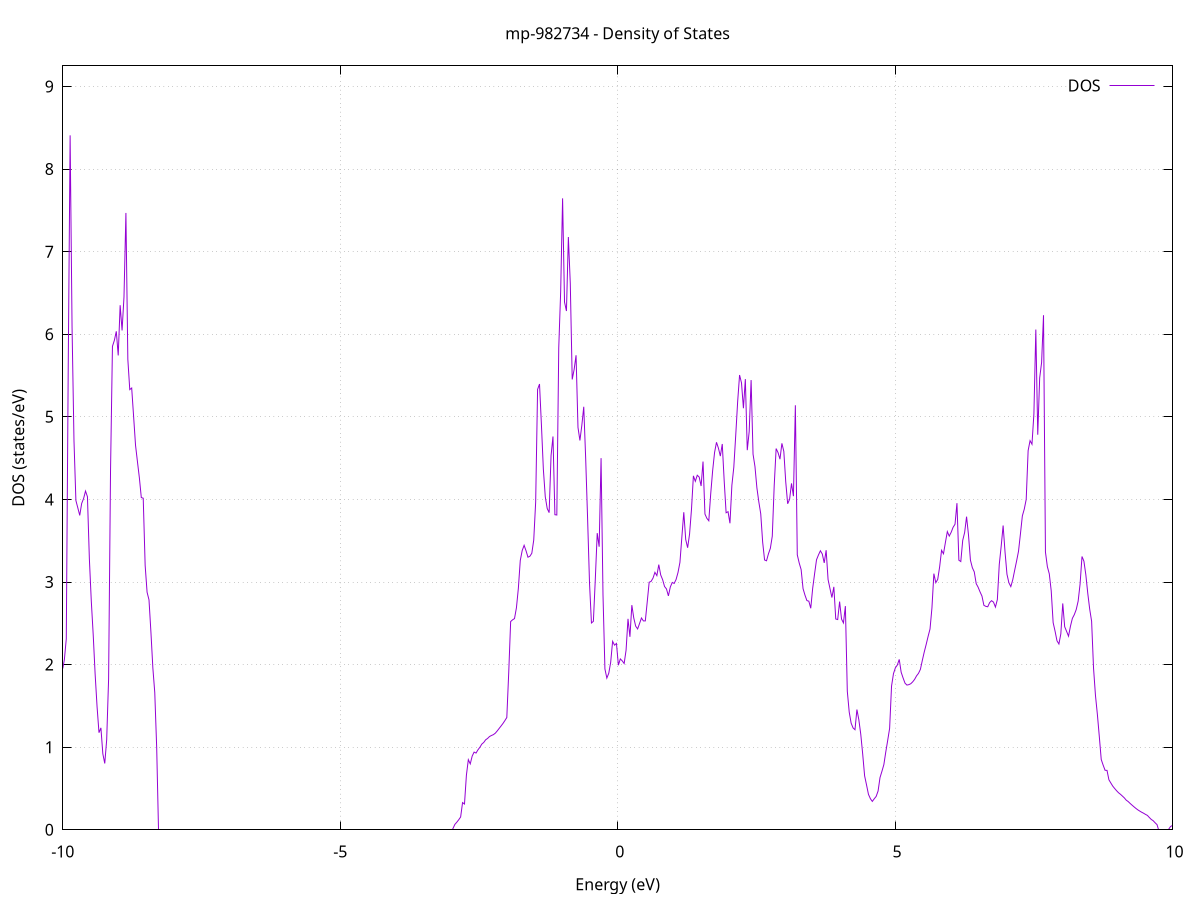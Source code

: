 set title 'mp-982734 - Density of States'
set xlabel 'Energy (eV)'
set ylabel 'DOS (states/eV)'
set grid
set xrange [-10:10]
set yrange [0:9.250]
set xzeroaxis lt -1
set terminal png size 800,600
set output 'mp-982734_dos_gnuplot.png'
plot '-' using 1:2 with lines title 'DOS'
-38.089500 0.000000
-38.054800 0.000000
-38.020100 0.000000
-37.985500 0.000000
-37.950800 0.000000
-37.916100 0.000000
-37.881500 0.000000
-37.846800 0.000000
-37.812100 0.000000
-37.777500 0.000000
-37.742800 0.000000
-37.708100 0.000000
-37.673400 0.000000
-37.638800 0.000000
-37.604100 0.000000
-37.569400 0.000000
-37.534800 0.000000
-37.500100 0.000000
-37.465400 0.000000
-37.430700 0.000000
-37.396100 0.000000
-37.361400 0.000000
-37.326700 0.000000
-37.292100 0.000000
-37.257400 0.000000
-37.222700 0.000000
-37.188100 0.000000
-37.153400 0.000000
-37.118700 0.000000
-37.084000 0.000000
-37.049400 0.000000
-37.014700 0.000000
-36.980000 0.000000
-36.945400 0.000000
-36.910700 0.000000
-36.876000 0.000000
-36.841400 0.000000
-36.806700 0.000000
-36.772000 0.000000
-36.737300 0.000000
-36.702700 0.000000
-36.668000 0.000000
-36.633300 0.000000
-36.598700 0.000000
-36.564000 0.000000
-36.529300 0.000000
-36.494600 0.000000
-36.460000 0.000000
-36.425300 0.000000
-36.390600 0.000000
-36.356000 0.000000
-36.321300 0.000000
-36.286600 0.000000
-36.252000 0.000000
-36.217300 0.000000
-36.182600 0.000000
-36.147900 0.000000
-36.113300 0.000000
-36.078600 0.000000
-36.043900 0.000000
-36.009300 0.000000
-35.974600 0.000000
-35.939900 0.000000
-35.905300 0.000000
-35.870600 0.000000
-35.835900 0.000000
-35.801200 0.000000
-35.766600 0.000000
-35.731900 0.000000
-35.697200 0.000000
-35.662600 0.000000
-35.627900 0.000000
-35.593200 0.000000
-35.558500 0.000000
-35.523900 0.000000
-35.489200 0.000000
-35.454500 0.000000
-35.419900 0.000000
-35.385200 0.000000
-35.350500 0.000000
-35.315900 0.000000
-35.281200 0.000000
-35.246500 0.000000
-35.211800 0.000000
-35.177200 0.000000
-35.142500 0.000000
-35.107800 0.000000
-35.073200 0.000000
-35.038500 0.000000
-35.003800 0.000000
-34.969200 0.000000
-34.934500 13.521700
-34.899800 10.498600
-34.865100 7.254100
-34.830500 6.316700
-34.795800 5.482500
-34.761100 5.482400
-34.726500 4.991500
-34.691800 4.991400
-34.657100 4.991300
-34.622400 5.345900
-34.587800 5.345800
-34.553100 5.667400
-34.518400 29.977500
-34.483800 55.284000
-34.449100 195.930200
-34.414400 42.137200
-34.379800 0.000000
-34.345100 0.000000
-34.310400 0.000000
-34.275700 0.000000
-34.241100 0.000000
-34.206400 0.000000
-34.171700 0.000000
-34.137100 0.000000
-34.102400 0.000000
-34.067700 0.000000
-34.033000 0.000000
-33.998400 0.000000
-33.963700 0.000000
-33.929000 0.000000
-33.894400 0.000000
-33.859700 0.000000
-33.825000 0.000000
-33.790400 0.000000
-33.755700 0.000000
-33.721000 0.000000
-33.686300 0.000000
-33.651700 0.000000
-33.617000 0.000000
-33.582300 0.000000
-33.547700 0.000000
-33.513000 0.000000
-33.478300 0.000000
-33.443700 0.000000
-33.409000 0.000000
-33.374300 0.000000
-33.339600 0.000000
-33.305000 0.000000
-33.270300 0.000000
-33.235600 0.000000
-33.201000 0.000000
-33.166300 0.000000
-33.131600 0.000000
-33.096900 0.000000
-33.062300 0.000000
-33.027600 0.000000
-32.992900 0.000000
-32.958300 0.000000
-32.923600 0.000000
-32.888900 0.000000
-32.854300 0.000000
-32.819600 0.000000
-32.784900 0.000000
-32.750200 0.000000
-32.715600 0.000000
-32.680900 0.000000
-32.646200 0.000000
-32.611600 0.000000
-32.576900 0.000000
-32.542200 0.000000
-32.507600 0.000000
-32.472900 0.000000
-32.438200 0.000000
-32.403500 0.000000
-32.368900 0.000000
-32.334200 0.000000
-32.299500 0.000000
-32.264900 0.000000
-32.230200 0.000000
-32.195500 0.000000
-32.160800 0.000000
-32.126200 0.000000
-32.091500 0.000000
-32.056800 0.000000
-32.022200 0.000000
-31.987500 0.000000
-31.952800 0.000000
-31.918200 0.000000
-31.883500 0.000000
-31.848800 0.000000
-31.814100 0.000000
-31.779500 0.000000
-31.744800 0.000000
-31.710100 0.000000
-31.675500 0.000000
-31.640800 0.000000
-31.606100 0.000000
-31.571500 0.000000
-31.536800 0.000000
-31.502100 0.000000
-31.467400 0.000000
-31.432800 0.000000
-31.398100 0.000000
-31.363400 0.000000
-31.328800 0.000000
-31.294100 0.000000
-31.259400 0.000000
-31.224700 0.000000
-31.190100 0.000000
-31.155400 0.000000
-31.120700 0.000000
-31.086100 0.000000
-31.051400 0.000000
-31.016700 0.000000
-30.982100 0.000000
-30.947400 0.000000
-30.912700 0.000000
-30.878000 0.000000
-30.843400 0.000000
-30.808700 0.000000
-30.774000 0.000000
-30.739400 0.000000
-30.704700 0.000000
-30.670000 0.000000
-30.635300 0.000000
-30.600700 0.000000
-30.566000 0.000000
-30.531300 0.000000
-30.496700 0.000000
-30.462000 0.000000
-30.427300 0.000000
-30.392700 0.000000
-30.358000 0.000000
-30.323300 0.000000
-30.288600 0.000000
-30.254000 0.000000
-30.219300 0.000000
-30.184600 0.000000
-30.150000 0.000000
-30.115300 0.000000
-30.080600 0.000000
-30.046000 0.000000
-30.011300 0.000000
-29.976600 0.000000
-29.941900 0.000000
-29.907300 0.000000
-29.872600 0.000000
-29.837900 0.000000
-29.803300 0.000000
-29.768600 0.000000
-29.733900 0.000000
-29.699200 0.000000
-29.664600 0.000000
-29.629900 0.000000
-29.595200 0.000000
-29.560600 0.000000
-29.525900 0.000000
-29.491200 0.000000
-29.456600 0.000000
-29.421900 0.000000
-29.387200 0.000000
-29.352500 0.000000
-29.317900 0.000000
-29.283200 0.000000
-29.248500 0.000000
-29.213900 0.000000
-29.179200 0.000000
-29.144500 0.000000
-29.109900 0.000000
-29.075200 0.000000
-29.040500 0.000000
-29.005800 0.000000
-28.971200 0.000000
-28.936500 0.000000
-28.901800 0.000000
-28.867200 0.000000
-28.832500 0.000000
-28.797800 0.000000
-28.763100 0.000000
-28.728500 0.000000
-28.693800 0.000000
-28.659100 0.000000
-28.624500 0.000000
-28.589800 0.000000
-28.555100 0.000000
-28.520500 0.000000
-28.485800 0.000000
-28.451100 0.000000
-28.416400 0.000000
-28.381800 0.000000
-28.347100 0.000000
-28.312400 0.000000
-28.277800 0.000000
-28.243100 0.000000
-28.208400 0.000000
-28.173800 0.000000
-28.139100 0.000000
-28.104400 0.000000
-28.069700 0.000000
-28.035100 0.000000
-28.000400 0.000000
-27.965700 0.000000
-27.931100 0.000000
-27.896400 0.000000
-27.861700 0.000000
-27.827000 0.000000
-27.792400 0.000000
-27.757700 0.000000
-27.723000 0.000000
-27.688400 0.000000
-27.653700 0.000000
-27.619000 0.000000
-27.584400 0.000000
-27.549700 0.000000
-27.515000 0.000000
-27.480300 0.000000
-27.445700 0.000000
-27.411000 0.000000
-27.376300 0.000000
-27.341700 0.000000
-27.307000 0.000000
-27.272300 0.000000
-27.237600 0.000000
-27.203000 0.000000
-27.168300 0.000000
-27.133600 0.000000
-27.099000 0.000000
-27.064300 0.000000
-27.029600 0.000000
-26.995000 0.000000
-26.960300 0.000000
-26.925600 0.000000
-26.890900 0.000000
-26.856300 0.000000
-26.821600 0.000000
-26.786900 0.000000
-26.752300 0.000000
-26.717600 0.000000
-26.682900 0.000000
-26.648300 0.000000
-26.613600 0.000000
-26.578900 0.000000
-26.544200 0.000000
-26.509600 0.000000
-26.474900 0.000000
-26.440200 0.000000
-26.405600 0.000000
-26.370900 0.000000
-26.336200 0.000000
-26.301500 0.000000
-26.266900 0.000000
-26.232200 0.000000
-26.197500 0.000000
-26.162900 0.000000
-26.128200 0.000000
-26.093500 0.000000
-26.058900 0.000000
-26.024200 0.000000
-25.989500 0.000000
-25.954800 0.000000
-25.920200 0.000000
-25.885500 0.000000
-25.850800 0.000000
-25.816200 0.000000
-25.781500 0.000000
-25.746800 0.000000
-25.712200 0.000000
-25.677500 0.000000
-25.642800 0.000000
-25.608100 0.000000
-25.573500 0.000000
-25.538800 0.000000
-25.504100 0.000000
-25.469500 0.000000
-25.434800 0.000000
-25.400100 0.000000
-25.365400 0.000000
-25.330800 0.000000
-25.296100 0.000000
-25.261400 0.000000
-25.226800 0.000000
-25.192100 0.000000
-25.157400 0.000000
-25.122800 0.000000
-25.088100 0.000000
-25.053400 0.000000
-25.018700 0.000000
-24.984100 0.000000
-24.949400 0.000000
-24.914700 0.000000
-24.880100 0.000000
-24.845400 0.000000
-24.810700 0.000000
-24.776100 0.000000
-24.741400 0.000000
-24.706700 0.000000
-24.672000 0.000000
-24.637400 0.000000
-24.602700 0.000000
-24.568000 0.000000
-24.533400 0.000000
-24.498700 0.000000
-24.464000 0.000000
-24.429300 0.000000
-24.394700 0.000000
-24.360000 0.000000
-24.325300 0.000000
-24.290700 0.000000
-24.256000 0.000000
-24.221300 0.000000
-24.186700 0.000000
-24.152000 0.000000
-24.117300 0.000000
-24.082600 0.000000
-24.048000 0.000000
-24.013300 0.000000
-23.978600 0.000000
-23.944000 0.000000
-23.909300 0.000000
-23.874600 0.000000
-23.839900 0.000000
-23.805300 0.000000
-23.770600 0.000000
-23.735900 0.000000
-23.701300 0.000000
-23.666600 0.000000
-23.631900 0.000000
-23.597300 0.000000
-23.562600 0.000000
-23.527900 0.000000
-23.493200 0.000000
-23.458600 0.000000
-23.423900 0.000000
-23.389200 0.000000
-23.354600 0.000000
-23.319900 0.000000
-23.285200 0.000000
-23.250600 0.000000
-23.215900 0.000000
-23.181200 0.000000
-23.146500 0.000000
-23.111900 0.000000
-23.077200 0.000000
-23.042500 0.000000
-23.007900 0.000000
-22.973200 0.000000
-22.938500 0.000000
-22.903800 0.000000
-22.869200 0.000000
-22.834500 0.000000
-22.799800 0.000000
-22.765200 0.000000
-22.730500 0.000000
-22.695800 0.000000
-22.661200 0.000000
-22.626500 0.000000
-22.591800 0.000000
-22.557100 0.000000
-22.522500 0.000000
-22.487800 0.000000
-22.453100 0.000000
-22.418500 0.000000
-22.383800 0.000000
-22.349100 0.000000
-22.314500 0.000000
-22.279800 0.000000
-22.245100 0.000000
-22.210400 0.000000
-22.175800 0.000000
-22.141100 0.000000
-22.106400 0.000000
-22.071800 0.000000
-22.037100 0.000000
-22.002400 0.000000
-21.967700 0.000000
-21.933100 0.000000
-21.898400 0.000000
-21.863700 0.000000
-21.829100 0.000000
-21.794400 0.000000
-21.759700 0.000000
-21.725100 0.000000
-21.690400 0.000000
-21.655700 0.000000
-21.621000 0.000000
-21.586400 0.000000
-21.551700 0.000000
-21.517000 0.000000
-21.482400 0.000000
-21.447700 0.000000
-21.413000 0.000000
-21.378400 0.000000
-21.343700 0.000000
-21.309000 0.000000
-21.274300 0.000000
-21.239700 0.000000
-21.205000 0.000000
-21.170300 0.000000
-21.135700 0.000000
-21.101000 0.000000
-21.066300 0.000000
-21.031600 0.000000
-20.997000 0.000000
-20.962300 0.000000
-20.927600 0.000000
-20.893000 0.000000
-20.858300 0.000000
-20.823600 0.000000
-20.789000 0.000000
-20.754300 0.000000
-20.719600 0.000000
-20.684900 0.000000
-20.650300 0.000000
-20.615600 0.000000
-20.580900 0.000000
-20.546300 0.000000
-20.511600 0.000000
-20.476900 0.000000
-20.442200 0.000000
-20.407600 0.000000
-20.372900 0.000000
-20.338200 0.000000
-20.303600 0.000000
-20.268900 0.000000
-20.234200 0.000000
-20.199600 0.000000
-20.164900 0.000000
-20.130200 0.000000
-20.095500 0.000000
-20.060900 0.000000
-20.026200 0.000000
-19.991500 0.000000
-19.956900 0.000000
-19.922200 0.000000
-19.887500 0.000000
-19.852900 0.000000
-19.818200 0.000000
-19.783500 0.000000
-19.748800 0.000000
-19.714200 0.000000
-19.679500 0.000000
-19.644800 0.000000
-19.610200 0.000000
-19.575500 0.000000
-19.540800 0.000000
-19.506100 0.000000
-19.471500 0.000000
-19.436800 0.000000
-19.402100 0.000000
-19.367500 0.000000
-19.332800 0.000000
-19.298100 0.000000
-19.263500 0.000000
-19.228800 0.000000
-19.194100 0.000000
-19.159400 0.000000
-19.124800 0.000000
-19.090100 0.000000
-19.055400 0.000000
-19.020800 0.000000
-18.986100 0.000000
-18.951400 0.000000
-18.916800 0.000000
-18.882100 0.000000
-18.847400 0.000000
-18.812700 0.000000
-18.778100 0.000000
-18.743400 0.000000
-18.708700 0.000000
-18.674100 0.000000
-18.639400 0.000000
-18.604700 0.000000
-18.570000 0.000000
-18.535400 0.000000
-18.500700 0.000000
-18.466000 0.000000
-18.431400 0.000000
-18.396700 0.000000
-18.362000 0.000000
-18.327400 0.000000
-18.292700 0.000000
-18.258000 0.000000
-18.223300 0.000000
-18.188700 0.000000
-18.154000 0.000000
-18.119300 0.000000
-18.084700 0.000000
-18.050000 0.000000
-18.015300 0.000000
-17.980700 0.000000
-17.946000 0.000000
-17.911300 0.000000
-17.876600 0.000000
-17.842000 0.000000
-17.807300 0.000000
-17.772600 0.000000
-17.738000 0.000000
-17.703300 0.000000
-17.668600 0.000000
-17.633900 0.000000
-17.599300 0.000000
-17.564600 0.000000
-17.529900 0.000000
-17.495300 0.000000
-17.460600 0.000000
-17.425900 0.000000
-17.391300 0.000000
-17.356600 0.000000
-17.321900 0.000000
-17.287200 0.000000
-17.252600 0.000000
-17.217900 0.000000
-17.183200 0.000000
-17.148600 0.000000
-17.113900 0.000000
-17.079200 0.000000
-17.044600 0.000000
-17.009900 0.000000
-16.975200 0.000000
-16.940500 0.000000
-16.905900 0.000000
-16.871200 0.000000
-16.836500 0.000000
-16.801900 0.000000
-16.767200 0.000000
-16.732500 0.000000
-16.697800 0.000000
-16.663200 0.000000
-16.628500 0.000000
-16.593800 0.000000
-16.559200 0.000000
-16.524500 0.000000
-16.489800 0.000000
-16.455200 0.000000
-16.420500 0.000000
-16.385800 0.000000
-16.351100 0.000000
-16.316500 0.000000
-16.281800 0.000000
-16.247100 0.000000
-16.212500 0.000000
-16.177800 0.000000
-16.143100 0.000000
-16.108400 0.000000
-16.073800 0.000000
-16.039100 0.000000
-16.004400 0.000000
-15.969800 0.000000
-15.935100 0.000000
-15.900400 0.000000
-15.865800 0.000000
-15.831100 0.000000
-15.796400 0.000000
-15.761700 0.000000
-15.727100 0.000000
-15.692400 0.000000
-15.657700 0.000000
-15.623100 0.000000
-15.588400 0.000000
-15.553700 0.000000
-15.519100 0.000000
-15.484400 0.000000
-15.449700 0.000000
-15.415000 0.000000
-15.380400 0.000000
-15.345700 0.000000
-15.311000 0.000000
-15.276400 0.000000
-15.241700 0.000000
-15.207000 0.000000
-15.172300 0.000000
-15.137700 0.000000
-15.103000 0.000000
-15.068300 0.000000
-15.033700 0.000000
-14.999000 0.000000
-14.964300 0.000000
-14.929700 0.000000
-14.895000 0.000000
-14.860300 0.000000
-14.825600 0.000000
-14.791000 0.000000
-14.756300 0.000000
-14.721600 0.000000
-14.687000 0.000000
-14.652300 0.000000
-14.617600 0.000000
-14.583000 0.000000
-14.548300 0.000000
-14.513600 0.000000
-14.478900 0.000000
-14.444300 0.000000
-14.409600 0.000000
-14.374900 0.000000
-14.340300 0.000000
-14.305600 0.000000
-14.270900 0.000000
-14.236200 0.000000
-14.201600 0.000000
-14.166900 0.000000
-14.132200 0.000000
-14.097600 0.000000
-14.062900 0.000000
-14.028200 0.000000
-13.993600 0.000000
-13.958900 0.000000
-13.924200 0.000000
-13.889500 0.000000
-13.854900 0.000000
-13.820200 0.000000
-13.785500 0.000000
-13.750900 0.000000
-13.716200 0.000000
-13.681500 0.000000
-13.646900 0.000000
-13.612200 0.000000
-13.577500 0.000000
-13.542800 0.000000
-13.508200 0.000000
-13.473500 0.000000
-13.438800 0.000000
-13.404200 0.000000
-13.369500 0.000000
-13.334800 0.000000
-13.300100 0.000000
-13.265500 0.000000
-13.230800 0.000000
-13.196100 0.000000
-13.161500 0.000000
-13.126800 0.000000
-13.092100 0.000000
-13.057500 0.000000
-13.022800 0.000000
-12.988100 0.000000
-12.953400 0.000000
-12.918800 0.000000
-12.884100 0.000000
-12.849400 0.000000
-12.814800 0.000000
-12.780100 0.000000
-12.745400 0.000000
-12.710700 0.000000
-12.676100 0.000000
-12.641400 0.000000
-12.606700 0.000000
-12.572100 0.000000
-12.537400 0.000000
-12.502700 0.000000
-12.468100 0.000000
-12.433400 0.000000
-12.398700 0.000000
-12.364000 0.000000
-12.329400 0.000000
-12.294700 0.000000
-12.260000 0.000000
-12.225400 0.000000
-12.190700 0.000000
-12.156000 0.000000
-12.121400 0.000000
-12.086700 0.000000
-12.052000 0.000000
-12.017300 0.000000
-11.982700 0.000000
-11.948000 0.000000
-11.913300 0.000000
-11.878700 0.000000
-11.844000 0.000000
-11.809300 0.000000
-11.774600 0.000000
-11.740000 0.000000
-11.705300 0.000000
-11.670600 0.000000
-11.636000 0.000000
-11.601300 0.000000
-11.566600 0.000000
-11.532000 0.000000
-11.497300 0.000000
-11.462600 0.104700
-11.427900 0.165600
-11.393300 0.237200
-11.358600 0.260300
-11.323900 0.286200
-11.289300 0.317200
-11.254600 0.350400
-11.219900 0.391900
-11.185300 0.414300
-11.150600 0.446100
-11.115900 0.479200
-11.081200 0.508500
-11.046600 0.539600
-11.011900 0.576100
-10.977200 0.617800
-10.942600 0.653600
-10.907900 0.688100
-10.873200 0.721000
-10.838500 0.774600
-10.803900 0.821700
-10.769200 0.875500
-10.734500 0.947300
-10.699900 1.023400
-10.665200 2.795100
-10.630500 1.238700
-10.595900 1.182000
-10.561200 1.290200
-10.526500 1.204200
-10.491800 1.207000
-10.457200 1.280000
-10.422500 1.350700
-10.387800 1.463700
-10.353200 1.579800
-10.318500 1.548000
-10.283800 1.539900
-10.249200 1.556100
-10.214500 1.554100
-10.179800 1.589900
-10.145100 1.627600
-10.110500 1.683800
-10.075800 1.762400
-10.041100 1.828800
-10.006500 1.928500
-9.971800 2.058700
-9.937100 2.311600
-9.902400 5.561300
-9.867800 8.409200
-9.833100 6.089600
-9.798400 4.713400
-9.763800 3.987000
-9.729100 3.897900
-9.694400 3.806600
-9.659800 3.951200
-9.625100 4.010700
-9.590400 4.101500
-9.555700 4.033000
-9.521100 3.283200
-9.486400 2.770400
-9.451700 2.359400
-9.417100 1.885000
-9.382400 1.490800
-9.347700 1.175600
-9.313000 1.234000
-9.278400 0.920300
-9.243700 0.803100
-9.209000 1.089100
-9.174400 1.827000
-9.139700 4.344800
-9.105000 5.853900
-9.070400 5.926700
-9.035700 6.035800
-9.001000 5.743600
-8.966300 6.351900
-8.931700 6.046700
-8.897000 6.452000
-8.862300 7.469400
-8.827700 5.696100
-8.793000 5.329900
-8.758300 5.349400
-8.723700 5.005000
-8.689000 4.655700
-8.654300 4.456300
-8.619600 4.260800
-8.585000 4.022900
-8.550300 4.014900
-8.515600 3.201600
-8.481000 2.876700
-8.446300 2.784000
-8.411600 2.392200
-8.376900 1.959600
-8.342300 1.660500
-8.307600 0.990600
-8.272900 0.000000
-8.238300 0.000000
-8.203600 0.000000
-8.168900 0.000000
-8.134300 0.000000
-8.099600 0.000000
-8.064900 0.000000
-8.030200 0.000000
-7.995600 0.000000
-7.960900 0.000000
-7.926200 0.000000
-7.891600 0.000000
-7.856900 0.000000
-7.822200 0.000000
-7.787600 0.000000
-7.752900 0.000000
-7.718200 0.000000
-7.683500 0.000000
-7.648900 0.000000
-7.614200 0.000000
-7.579500 0.000000
-7.544900 0.000000
-7.510200 0.000000
-7.475500 0.000000
-7.440800 0.000000
-7.406200 0.000000
-7.371500 0.000000
-7.336800 0.000000
-7.302200 0.000000
-7.267500 0.000000
-7.232800 0.000000
-7.198200 0.000000
-7.163500 0.000000
-7.128800 0.000000
-7.094100 0.000000
-7.059500 0.000000
-7.024800 0.000000
-6.990100 0.000000
-6.955500 0.000000
-6.920800 0.000000
-6.886100 0.000000
-6.851500 0.000000
-6.816800 0.000000
-6.782100 0.000000
-6.747400 0.000000
-6.712800 0.000000
-6.678100 0.000000
-6.643400 0.000000
-6.608800 0.000000
-6.574100 0.000000
-6.539400 0.000000
-6.504700 0.000000
-6.470100 0.000000
-6.435400 0.000000
-6.400700 0.000000
-6.366100 0.000000
-6.331400 0.000000
-6.296700 0.000000
-6.262100 0.000000
-6.227400 0.000000
-6.192700 0.000000
-6.158000 0.000000
-6.123400 0.000000
-6.088700 0.000000
-6.054000 0.000000
-6.019400 0.000000
-5.984700 0.000000
-5.950000 0.000000
-5.915300 0.000000
-5.880700 0.000000
-5.846000 0.000000
-5.811300 0.000000
-5.776700 0.000000
-5.742000 0.000000
-5.707300 0.000000
-5.672700 0.000000
-5.638000 0.000000
-5.603300 0.000000
-5.568600 0.000000
-5.534000 0.000000
-5.499300 0.000000
-5.464600 0.000000
-5.430000 0.000000
-5.395300 0.000000
-5.360600 0.000000
-5.326000 0.000000
-5.291300 0.000000
-5.256600 0.000000
-5.221900 0.000000
-5.187300 0.000000
-5.152600 0.000000
-5.117900 0.000000
-5.083300 0.000000
-5.048600 0.000000
-5.013900 0.000000
-4.979200 0.000000
-4.944600 0.000000
-4.909900 0.000000
-4.875200 0.000000
-4.840600 0.000000
-4.805900 0.000000
-4.771200 0.000000
-4.736600 0.000000
-4.701900 0.000000
-4.667200 0.000000
-4.632500 0.000000
-4.597900 0.000000
-4.563200 0.000000
-4.528500 0.000000
-4.493900 0.000000
-4.459200 0.000000
-4.424500 0.000000
-4.389900 0.000000
-4.355200 0.000000
-4.320500 0.000000
-4.285800 0.000000
-4.251200 0.000000
-4.216500 0.000000
-4.181800 0.000000
-4.147200 0.000000
-4.112500 0.000000
-4.077800 0.000000
-4.043100 0.000000
-4.008500 0.000000
-3.973800 0.000000
-3.939100 0.000000
-3.904500 0.000000
-3.869800 0.000000
-3.835100 0.000000
-3.800500 0.000000
-3.765800 0.000000
-3.731100 0.000000
-3.696400 0.000000
-3.661800 0.000000
-3.627100 0.000000
-3.592400 0.000000
-3.557800 0.000000
-3.523100 0.000000
-3.488400 0.000000
-3.453800 0.000000
-3.419100 0.000000
-3.384400 0.000000
-3.349700 0.000000
-3.315100 0.000000
-3.280400 0.000000
-3.245700 0.000000
-3.211100 0.000000
-3.176400 0.000000
-3.141700 0.000000
-3.107000 0.000000
-3.072400 0.000000
-3.037700 0.000000
-3.003000 0.000000
-2.968400 0.000000
-2.933700 0.065000
-2.899000 0.091300
-2.864400 0.121300
-2.829700 0.155100
-2.795000 0.329400
-2.760300 0.311800
-2.725700 0.661600
-2.691000 0.848600
-2.656300 0.797900
-2.621700 0.892100
-2.587000 0.940700
-2.552300 0.929000
-2.517600 0.968100
-2.483000 0.999000
-2.448300 1.037300
-2.413600 1.057500
-2.379000 1.089500
-2.344300 1.105900
-2.309600 1.129100
-2.275000 1.141500
-2.240300 1.151700
-2.205600 1.169100
-2.170900 1.196400
-2.136300 1.226500
-2.101600 1.256400
-2.066900 1.287300
-2.032300 1.322200
-1.997600 1.359600
-1.962900 1.905900
-1.928300 2.521500
-1.893600 2.542300
-1.858900 2.557100
-1.824200 2.688200
-1.789600 2.922600
-1.754900 3.260600
-1.720200 3.381300
-1.685600 3.444500
-1.650900 3.378300
-1.616200 3.300400
-1.581500 3.312400
-1.546900 3.348100
-1.512200 3.508900
-1.477500 3.968200
-1.442900 5.332800
-1.408200 5.397400
-1.373500 4.900700
-1.338900 4.365600
-1.304200 4.031200
-1.269500 3.890300
-1.234800 3.840000
-1.200200 4.530200
-1.165500 4.762400
-1.130800 3.815100
-1.096200 3.811600
-1.061500 5.836900
-1.026800 6.518100
-0.992200 7.646100
-0.957500 6.389900
-0.922800 6.281700
-0.888100 7.177800
-0.853500 6.616900
-0.818800 5.453000
-0.784100 5.573700
-0.749500 5.745800
-0.714800 4.872500
-0.680100 4.714200
-0.645400 4.896900
-0.610800 5.121900
-0.576100 4.495300
-0.541400 3.763700
-0.506800 2.984500
-0.472100 2.504200
-0.437400 2.523700
-0.402800 3.031900
-0.368100 3.592100
-0.333400 3.427600
-0.298700 4.500400
-0.264100 2.847600
-0.229400 1.947600
-0.194700 1.836700
-0.160100 1.895200
-0.125400 2.028500
-0.090700 2.281900
-0.056100 2.235700
-0.021400 2.256300
0.013300 1.992700
0.048000 2.068900
0.082600 2.045400
0.117300 2.013200
0.152000 2.174700
0.186600 2.554000
0.221300 2.336300
0.256000 2.720100
0.290700 2.563800
0.325300 2.465300
0.360000 2.432100
0.394700 2.497600
0.429300 2.564500
0.464000 2.528900
0.498700 2.529200
0.533300 2.760200
0.568000 2.997300
0.602700 3.007700
0.637400 3.047500
0.672000 3.117500
0.706700 3.077800
0.741400 3.210400
0.776000 3.085800
0.810700 3.028500
0.845400 2.945700
0.880100 2.916200
0.914700 2.831900
0.949400 2.940100
0.984100 2.995100
1.018700 2.982700
1.053400 3.031200
1.088100 3.116100
1.122700 3.238000
1.157400 3.544100
1.192100 3.845300
1.226800 3.514600
1.261400 3.415200
1.296100 3.579900
1.330800 3.879900
1.365400 4.285600
1.400100 4.219600
1.434800 4.292900
1.469400 4.271000
1.504100 4.162500
1.538800 4.458400
1.573500 3.823200
1.608100 3.771100
1.642800 3.741700
1.677500 4.069600
1.712100 4.347800
1.746800 4.568900
1.781500 4.691900
1.816200 4.621300
1.850800 4.524800
1.885500 4.671300
1.920200 4.225800
1.954800 3.838400
1.989500 3.851800
2.024200 3.711400
2.058800 4.171000
2.093500 4.389300
2.128200 4.776800
2.162900 5.183100
2.197500 5.506600
2.232200 5.410900
2.266900 5.104600
2.301500 5.457200
2.336200 4.596500
2.370900 4.822400
2.405500 5.445700
2.440200 4.548400
2.474900 4.398100
2.509600 4.140500
2.544200 3.971200
2.578900 3.826300
2.613600 3.482300
2.648200 3.266900
2.682900 3.257200
2.717600 3.341100
2.752300 3.408600
2.786900 3.555100
2.821600 4.166000
2.856300 4.615900
2.890900 4.567100
2.925600 4.487500
2.960300 4.679300
2.994900 4.581400
3.029600 4.212700
3.064300 3.947600
3.099000 4.001900
3.133600 4.194500
3.168300 4.039800
3.203000 5.140300
3.237600 3.329300
3.272300 3.230200
3.307000 3.150700
3.341600 2.919900
3.376300 2.841000
3.411000 2.775500
3.445700 2.767900
3.480300 2.682300
3.515000 2.923900
3.549700 3.100800
3.584300 3.269600
3.619000 3.327500
3.653700 3.378200
3.688400 3.338900
3.723000 3.231500
3.757700 3.385200
3.792400 3.030500
3.827000 2.920100
3.861700 2.812200
3.896400 2.941300
3.931000 2.552500
3.965700 2.545400
4.000400 2.763000
4.035100 2.551400
4.069700 2.504800
4.104400 2.708600
4.139100 1.677300
4.173700 1.424600
4.208400 1.290600
4.243100 1.233200
4.277700 1.211800
4.312400 1.455800
4.347100 1.332200
4.381800 1.155900
4.416400 0.916600
4.451100 0.652800
4.485800 0.542600
4.520400 0.428800
4.555100 0.376500
4.589800 0.343500
4.624500 0.375100
4.659100 0.404100
4.693800 0.469200
4.728500 0.631700
4.763100 0.707600
4.797800 0.788900
4.832500 0.942000
4.867100 1.082800
4.901800 1.228300
4.936500 1.740600
4.971200 1.890000
5.005800 1.961700
5.040500 1.994800
5.075200 2.062800
5.109800 1.907600
5.144500 1.838300
5.179200 1.775300
5.213900 1.752200
5.248500 1.757300
5.283200 1.768600
5.317900 1.791600
5.352500 1.821600
5.387200 1.863700
5.421900 1.894000
5.456500 1.942600
5.491200 2.050900
5.525900 2.152900
5.560600 2.244300
5.595200 2.341000
5.629900 2.431200
5.664600 2.687400
5.699200 3.101500
5.733900 2.992100
5.768600 3.031700
5.803200 3.183400
5.837900 3.384100
5.872600 3.342300
5.907300 3.479800
5.941900 3.610400
5.976600 3.556300
6.011300 3.602400
6.045900 3.663100
6.080600 3.699900
6.115300 3.955000
6.150000 3.263800
6.184600 3.247900
6.219300 3.504700
6.254000 3.600100
6.288600 3.791900
6.323300 3.569400
6.358000 3.265300
6.392600 3.173500
6.427300 3.122900
6.462000 2.980400
6.496700 2.937500
6.531300 2.880800
6.566000 2.829800
6.600700 2.718100
6.635300 2.705300
6.670000 2.700400
6.704700 2.751200
6.739300 2.774200
6.774000 2.756600
6.808700 2.696500
6.843400 2.787600
6.878000 3.213100
6.912700 3.434600
6.947400 3.684000
6.982000 3.362200
7.016700 3.094000
7.051400 2.991100
7.086100 2.944700
7.120700 3.026500
7.155400 3.142000
7.190100 3.254100
7.224700 3.372600
7.259400 3.582700
7.294100 3.800900
7.328700 3.882800
7.363400 4.000400
7.398100 4.591300
7.432800 4.711800
7.467400 4.668400
7.502100 5.035200
7.536800 6.057000
7.571400 4.783800
7.606100 5.471100
7.640800 5.657500
7.675400 6.230600
7.710100 3.363200
7.744800 3.186300
7.779500 3.098600
7.814100 2.893900
7.848800 2.508500
7.883500 2.405100
7.918100 2.288200
7.952800 2.249500
7.987500 2.372200
8.022200 2.741000
8.056800 2.458800
8.091500 2.402300
8.126200 2.344300
8.160800 2.464300
8.195500 2.559900
8.230200 2.604900
8.264800 2.666700
8.299500 2.768200
8.334200 2.974700
8.368900 3.309100
8.403500 3.252000
8.438200 3.087000
8.472900 2.863100
8.507500 2.673100
8.542200 2.524500
8.576900 1.957100
8.611600 1.627100
8.646200 1.396300
8.680900 1.129300
8.715600 0.851100
8.750200 0.782500
8.784900 0.720300
8.819600 0.719200
8.854200 0.604800
8.888900 0.566200
8.923600 0.528400
8.958300 0.499300
8.992900 0.472500
9.027600 0.448100
9.062300 0.429700
9.096900 0.408300
9.131600 0.386400
9.166300 0.358600
9.200900 0.341900
9.235600 0.319500
9.270300 0.298800
9.305000 0.278500
9.339600 0.259300
9.374300 0.241600
9.409000 0.226700
9.443600 0.212600
9.478300 0.200600
9.513000 0.186400
9.547700 0.174000
9.582300 0.148800
9.617000 0.125300
9.651700 0.109900
9.686300 0.084900
9.721000 0.062500
9.755700 0.000000
9.790300 0.000000
9.825000 0.000000
9.859700 0.000000
9.894400 0.000000
9.929000 0.000000
9.963700 0.038600
9.998400 0.052500
10.033000 0.068000
10.067700 0.085100
10.102400 0.103800
10.137000 0.124000
10.171700 0.139400
10.206400 0.145500
10.241100 0.154800
10.275700 0.162800
10.310400 0.171200
10.345100 0.181400
10.379700 0.193300
10.414400 0.207300
10.449100 0.222900
10.483800 0.239900
10.518400 0.258200
10.553100 0.276200
10.587800 0.282900
10.622400 0.298200
10.657100 0.310700
10.691800 0.589100
10.726400 1.439000
10.761100 2.556500
10.795800 2.989800
10.830500 3.038500
10.865100 3.179600
10.899800 3.274400
10.934500 2.932300
10.969100 2.841200
11.003800 2.777400
11.038500 2.656500
11.073100 2.679200
11.107800 2.634300
11.142500 2.582100
11.177200 2.776500
11.211800 2.592800
11.246500 2.524500
11.281200 2.278600
11.315800 2.120200
11.350500 2.122500
11.385200 2.166400
11.419900 2.199400
11.454500 2.249900
11.489200 2.702800
11.523900 2.465200
11.558500 2.557100
11.593200 2.848300
11.627900 2.994000
11.662500 3.297700
11.697200 3.045500
11.731900 2.882400
11.766600 2.836500
11.801200 2.450200
11.835900 2.306500
11.870600 2.279400
11.905200 2.261200
11.939900 2.222800
11.974600 2.175800
12.009300 1.747000
12.043900 1.528000
12.078600 1.307900
12.113300 1.146200
12.147900 1.003400
12.182600 0.980300
12.217300 0.988700
12.251900 1.061500
12.286600 1.840800
12.321300 1.796600
12.356000 1.965900
12.390600 1.810900
12.425300 2.100000
12.460000 2.429200
12.494600 2.814000
12.529300 3.826000
12.564000 3.575100
12.598600 3.548600
12.633300 3.347200
12.668000 2.856200
12.702700 2.696900
12.737300 2.594500
12.772000 2.513200
12.806700 2.454800
12.841300 2.409500
12.876000 2.493400
12.910700 2.467700
12.945400 2.357900
12.980000 2.333800
13.014700 2.279500
13.049400 2.194400
13.084000 2.468300
13.118700 2.529600
13.153400 2.051300
13.188000 1.994700
13.222700 2.032400
13.257400 2.134100
13.292100 2.135300
13.326700 2.166300
13.361400 2.201900
13.396100 2.288800
13.430700 2.376600
13.465400 2.750700
13.500100 2.686100
13.534700 2.668900
13.569400 2.561500
13.604100 2.497900
13.638800 2.216000
13.673400 1.975400
13.708100 1.585500
13.742800 1.515000
13.777400 1.468100
13.812100 1.490700
13.846800 1.514200
13.881500 1.540300
13.916100 1.553600
13.950800 1.510500
13.985500 1.493300
14.020100 1.490800
14.054800 1.459700
14.089500 1.447700
14.124100 1.439500
14.158800 1.407900
14.193500 1.380900
14.228200 1.308600
14.262800 1.181900
14.297500 1.170000
14.332200 1.131400
14.366800 1.049500
14.401500 1.043500
14.436200 1.373700
14.470800 0.979500
14.505500 1.028300
14.540200 0.918300
14.574900 0.946300
14.609500 1.020600
14.644200 0.943100
14.678900 1.044500
14.713500 1.208700
14.748200 1.306500
14.782900 1.692300
14.817600 1.646200
14.852200 1.660100
14.886900 1.788000
14.921600 1.896000
14.956200 2.086500
14.990900 2.208300
15.025600 2.278100
15.060200 2.436100
15.094900 2.540700
15.129600 2.619600
15.164300 2.666600
15.198900 2.745100
15.233600 2.802700
15.268300 3.105300
15.302900 2.930000
15.337600 2.948300
15.372300 2.963100
15.407000 2.949800
15.441600 2.797600
15.476300 2.419900
15.511000 2.415000
15.545600 2.546000
15.580300 2.658100
15.615000 2.519500
15.649600 2.389100
15.684300 2.238500
15.719000 2.158800
15.753700 2.056700
15.788300 1.954600
15.823000 1.781300
15.857700 1.829700
15.892300 1.797600
15.927000 1.774500
15.961700 1.752100
15.996300 1.735400
16.031000 1.716400
16.065700 1.699800
16.100400 1.695500
16.135000 1.723400
16.169700 1.681900
16.204400 1.638300
16.239000 1.513400
16.273700 1.558500
16.308400 1.546500
16.343100 1.565000
16.377700 1.584900
16.412400 1.613000
16.447100 1.646800
16.481700 1.686800
16.516400 1.715100
16.551100 1.886700
16.585700 1.899000
16.620400 1.944400
16.655100 1.879200
16.689800 1.863100
16.724400 1.807000
16.759100 1.805800
16.793800 1.804000
16.828400 1.804900
16.863100 1.821200
16.897800 1.833300
16.932400 1.853200
16.967100 1.880600
17.001800 1.904900
17.036500 2.037000
17.071100 2.158000
17.105800 2.268300
17.140500 2.425000
17.175100 2.095700
17.209800 2.130400
17.244500 2.165500
17.279200 2.312200
17.313800 2.233300
17.348500 2.273200
17.383200 2.243700
17.417800 2.226600
17.452500 2.228100
17.487200 2.277400
17.521800 2.266100
17.556500 2.230500
17.591200 2.185700
17.625900 2.239600
17.660500 2.445600
17.695200 2.458500
17.729900 2.411800
17.764500 2.432800
17.799200 2.510700
17.833900 2.523800
17.868500 2.437900
17.903200 2.370700
17.937900 2.342800
17.972600 2.372200
18.007200 2.211700
18.041900 2.373400
18.076600 2.509400
18.111200 2.494100
18.145900 2.514500
18.180600 2.521800
18.215300 2.820900
18.249900 2.809000
18.284600 2.779100
18.319300 2.740300
18.353900 2.711400
18.388600 2.642100
18.423300 2.280300
18.457900 2.055100
18.492600 1.979700
18.527300 1.918000
18.562000 2.064600
18.596600 1.940000
18.631300 1.975500
18.666000 3.330200
18.700600 7.294500
18.735300 9.653000
18.770000 8.209600
18.804700 7.135800
18.839300 6.265600
18.874000 5.285100
18.908700 4.673200
18.943300 4.997100
18.978000 4.606300
19.012700 4.735700
19.047300 3.464300
19.082000 2.874200
19.116700 2.174100
19.151400 1.750800
19.186000 1.287900
19.220700 0.932900
19.255400 0.800400
19.290000 0.810100
19.324700 0.807600
19.359400 1.020800
19.394000 1.332600
19.428700 1.818900
19.463400 3.371400
19.498100 3.242300
19.532700 3.444200
19.567400 3.775000
19.602100 4.020900
19.636700 4.611600
19.671400 4.237700
19.706100 4.201200
19.740800 4.097500
19.775400 4.009800
19.810100 4.174500
19.844800 4.471900
19.879400 6.125600
19.914100 5.811500
19.948800 5.401300
19.983400 4.926700
20.018100 4.600500
20.052800 4.242000
20.087500 4.048200
20.122100 3.939900
20.156800 4.443700
20.191500 3.509800
20.226100 3.191600
20.260800 2.868600
20.295500 2.562800
20.330100 2.446600
20.364800 2.472200
20.399500 2.418200
20.434200 2.379200
20.468800 2.701200
20.503500 2.138300
20.538200 2.173700
20.572800 2.291300
20.607500 2.256200
20.642200 2.269000
20.676900 2.313200
20.711500 2.419000
20.746200 2.519500
20.780900 2.579300
20.815500 2.689700
20.850200 2.857200
20.884900 2.668800
20.919500 2.522400
20.954200 2.480500
20.988900 2.552400
21.023600 2.620200
21.058200 2.717500
21.092900 2.821200
21.127600 3.260300
21.162200 3.278300
21.196900 2.954200
21.231600 2.520000
21.266200 2.387200
21.300900 2.300700
21.335600 2.222400
21.370300 2.176600
21.404900 2.140400
21.439600 2.113500
21.474300 2.099600
21.508900 2.109600
21.543600 2.102000
21.578300 2.075000
21.613000 2.041000
21.647600 2.017000
21.682300 1.994300
21.717000 1.926200
21.751600 1.940000
21.786300 2.004500
21.821000 2.052700
21.855600 2.118600
21.890300 2.164900
21.925000 2.215200
21.959700 2.178000
21.994300 2.174900
22.029000 2.300900
22.063700 1.987000
22.098300 2.003900
22.133000 1.892100
22.167700 1.889700
22.202300 1.883200
22.237000 1.893100
22.271700 1.894800
22.306400 1.918300
22.341000 1.926200
22.375700 1.900500
22.410400 1.893400
22.445000 2.234200
22.479700 1.950800
22.514400 1.823500
22.549100 1.800700
22.583700 1.765100
22.618400 1.735900
22.653100 1.720500
22.687700 1.710100
22.722400 1.683600
22.757100 1.659000
22.791700 1.617500
22.826400 1.594700
22.861100 1.645500
22.895800 1.690000
22.930400 1.636900
22.965100 1.537900
22.999800 1.542700
23.034400 2.094600
23.069100 2.309000
23.103800 1.679900
23.138500 1.647500
23.173100 1.603300
23.207800 1.557300
23.242500 1.527100
23.277100 1.496200
23.311800 1.474400
23.346500 1.456900
23.381100 1.450500
23.415800 1.447900
23.450500 1.453900
23.485200 1.484300
23.519800 1.466900
23.554500 1.418200
23.589200 1.409600
23.623800 1.453900
23.658500 1.549400
23.693200 1.572500
23.727800 1.607600
23.762500 1.614500
23.797200 2.031100
23.831900 2.044300
23.866500 1.947400
23.901200 1.937100
23.935900 1.924600
23.970500 1.868800
24.005200 1.982700
24.039900 2.035300
24.074600 1.997700
24.109200 1.970300
24.143900 1.863300
24.178600 1.842700
24.213200 1.853700
24.247900 2.371200
24.282600 1.853200
24.317200 1.890800
24.351900 1.997500
24.386600 2.039700
24.421300 2.097100
24.455900 2.184700
24.490600 2.272700
24.525300 2.363000
24.559900 2.420700
24.594600 2.396100
24.629300 2.259900
24.663900 2.113300
24.698600 2.082400
24.733300 2.195700
24.768000 2.277700
24.802600 2.207100
24.837300 2.123500
24.872000 2.049700
24.906600 2.141700
24.941300 2.117300
24.976000 2.040500
25.010700 1.989200
25.045300 1.956700
25.080000 2.070500
25.114700 2.151200
25.149300 2.273300
25.184000 2.345400
25.218700 2.208000
25.253300 2.072200
25.288000 2.053300
25.322700 2.109600
25.357400 2.246900
25.392000 2.190300
25.426700 2.250900
25.461400 2.418100
25.496000 2.464000
25.530700 2.520300
25.565400 2.373700
25.600000 2.290400
25.634700 2.253300
25.669400 2.376300
25.704100 2.477200
25.738700 2.382600
25.773400 2.158700
25.808100 2.063700
25.842700 1.975300
25.877400 1.906300
25.912100 2.162300
25.946800 2.294100
25.981400 2.866200
26.016100 2.733200
26.050800 2.692300
26.085400 2.384700
26.120100 2.465600
26.154800 2.402200
26.189400 2.172900
26.224100 2.024400
26.258800 1.917400
26.293500 1.824300
26.328100 1.718500
26.362800 1.692300
26.397500 1.663900
26.432100 1.703500
26.466800 1.769700
26.501500 2.055300
26.536200 2.070600
26.570800 2.149000
26.605500 2.205300
26.640200 2.192200
26.674800 2.128000
26.709500 2.091400
26.744200 2.093100
26.778800 2.106800
26.813500 2.132500
26.848200 2.184800
26.882900 2.291000
26.917500 2.308300
26.952200 2.514600
26.986900 2.733900
27.021500 2.966400
27.056200 3.138600
27.090900 3.206200
27.125500 3.237100
27.160200 3.244900
27.194900 2.800800
27.229600 2.797200
27.264200 2.737100
27.298900 2.763000
27.333600 3.158500
27.368200 2.837400
27.402900 2.843800
27.437600 2.703600
27.472300 2.601800
27.506900 2.474800
27.541600 2.451600
27.576300 2.237100
27.610900 2.037900
27.645600 1.903300
27.680300 1.758000
27.714900 1.645900
27.749600 1.606700
27.784300 1.627700
27.819000 1.193300
27.853600 0.789600
27.888300 0.607000
27.923000 0.410200
27.957600 0.172800
27.992300 0.017300
28.027000 0.007900
28.061600 0.002200
28.096300 0.000000
28.131000 0.000000
28.165700 0.000000
28.200300 0.000000
28.235000 0.000000
28.269700 0.000000
28.304300 0.000000
28.339000 0.000000
28.373700 0.000000
28.408400 0.000000
28.443000 0.000000
28.477700 0.000000
28.512400 0.000000
28.547000 0.000000
28.581700 0.000000
28.616400 0.000000
28.651000 0.000000
28.685700 0.000000
28.720400 0.000000
28.755100 0.000000
28.789700 0.000000
28.824400 0.000000
28.859100 0.000000
28.893700 0.000000
28.928400 0.000000
28.963100 0.000000
28.997700 0.000000
29.032400 0.000000
29.067100 0.000000
29.101800 0.000000
29.136400 0.000000
29.171100 0.000000
29.205800 0.000000
29.240400 0.000000
29.275100 0.000000
29.309800 0.000000
29.344500 0.000000
29.379100 0.000000
29.413800 0.000000
29.448500 0.000000
29.483100 0.000000
29.517800 0.000000
29.552500 0.000000
29.587100 0.000000
29.621800 0.000000
29.656500 0.000000
29.691200 0.000000
29.725800 0.000000
29.760500 0.000000
29.795200 0.000000
29.829800 0.000000
29.864500 0.000000
29.899200 0.000000
29.933900 0.000000
29.968500 0.000000
30.003200 0.000000
30.037900 0.000000
30.072500 0.000000
30.107200 0.000000
30.141900 0.000000
30.176500 0.000000
30.211200 0.000000
30.245900 0.000000
30.280600 0.000000
30.315200 0.000000
30.349900 0.000000
30.384600 0.000000
30.419200 0.000000
30.453900 0.000000
30.488600 0.000000
30.523200 0.000000
30.557900 0.000000
30.592600 0.000000
30.627300 0.000000
30.661900 0.000000
30.696600 0.000000
30.731300 0.000000
30.765900 0.000000
30.800600 0.000000
30.835300 0.000000
30.870000 0.000000
30.904600 0.000000
30.939300 0.000000
30.974000 0.000000
31.008600 0.000000
31.043300 0.000000
31.078000 0.000000
31.112600 0.000000
31.147300 0.000000
31.182000 0.000000
31.216700 0.000000
31.251300 0.000000
e
